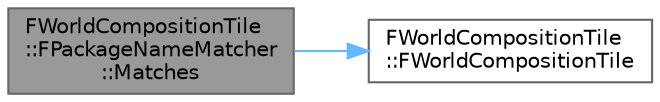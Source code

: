 digraph "FWorldCompositionTile::FPackageNameMatcher::Matches"
{
 // INTERACTIVE_SVG=YES
 // LATEX_PDF_SIZE
  bgcolor="transparent";
  edge [fontname=Helvetica,fontsize=10,labelfontname=Helvetica,labelfontsize=10];
  node [fontname=Helvetica,fontsize=10,shape=box,height=0.2,width=0.4];
  rankdir="LR";
  Node1 [id="Node000001",label="FWorldCompositionTile\l::FPackageNameMatcher\l::Matches",height=0.2,width=0.4,color="gray40", fillcolor="grey60", style="filled", fontcolor="black",tooltip=" "];
  Node1 -> Node2 [id="edge1_Node000001_Node000002",color="steelblue1",style="solid",tooltip=" "];
  Node2 [id="Node000002",label="FWorldCompositionTile\l::FWorldCompositionTile",height=0.2,width=0.4,color="grey40", fillcolor="white", style="filled",URL="$d3/d16/structFWorldCompositionTile.html#a0448cb58c415d2a53d1e96a28f90ca7f",tooltip=" "];
}
